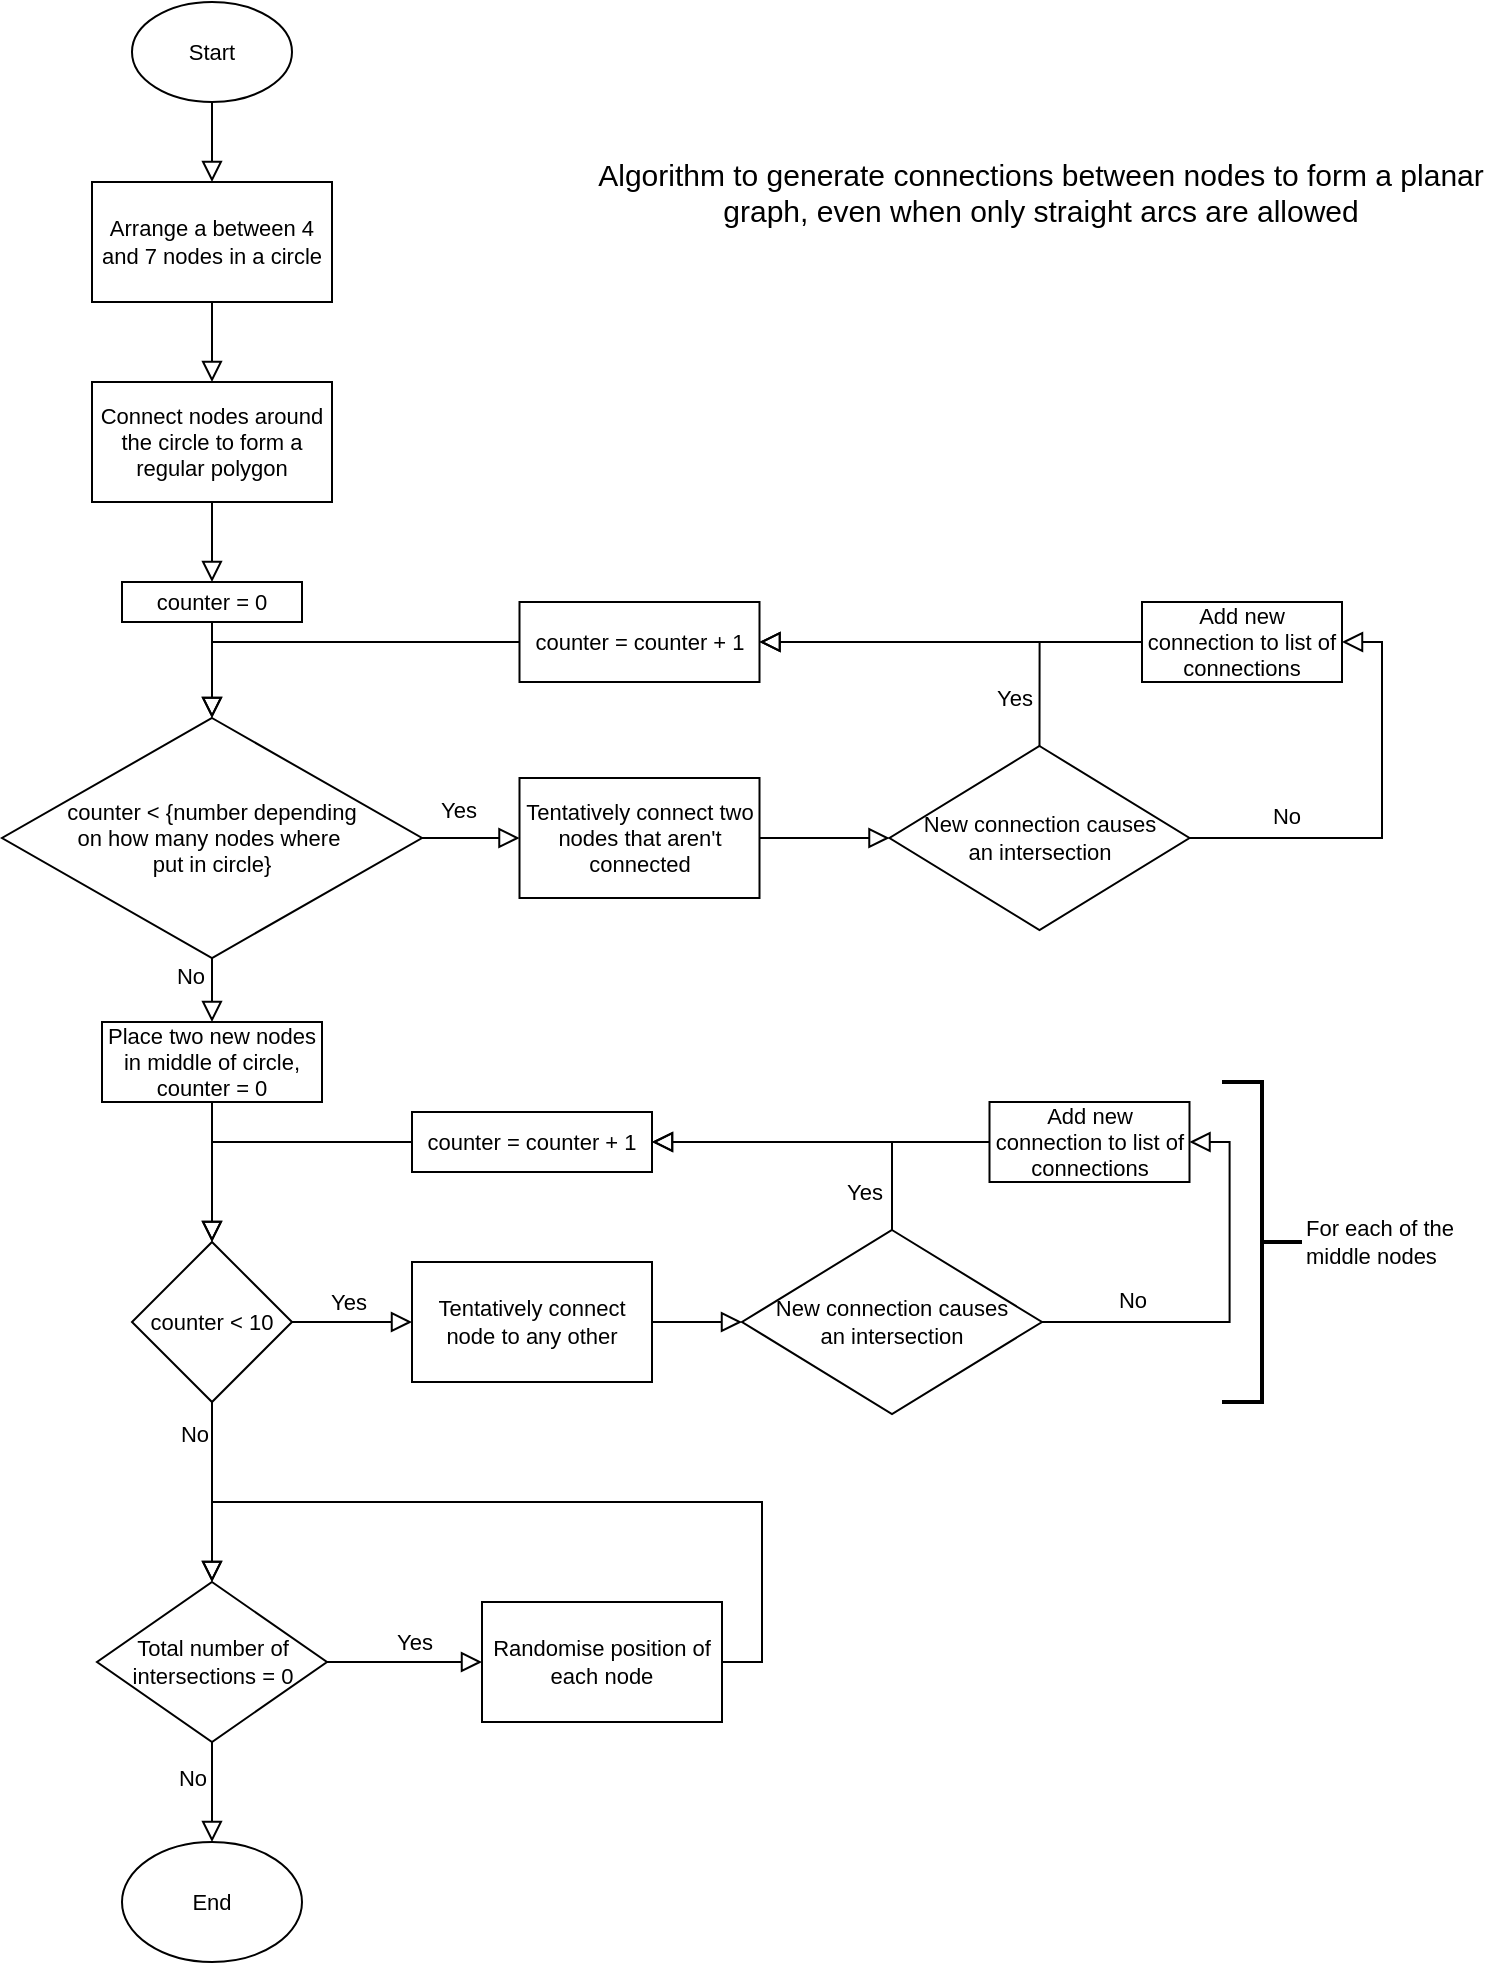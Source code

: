 <mxfile version="22.1.7" type="onedrive">
  <diagram id="C5RBs43oDa-KdzZeNtuy" name="Page-1">
    <mxGraphModel grid="1" page="1" gridSize="10" guides="1" tooltips="1" connect="1" arrows="1" fold="1" pageScale="1" pageWidth="827" pageHeight="1169" math="0" shadow="0">
      <root>
        <mxCell id="WIyWlLk6GJQsqaUBKTNV-0" />
        <mxCell id="WIyWlLk6GJQsqaUBKTNV-1" parent="WIyWlLk6GJQsqaUBKTNV-0" />
        <mxCell id="OhfcnGThwX1pYeev4To1-54" value="" style="edgeStyle=orthogonalEdgeStyle;shape=connector;rounded=0;orthogonalLoop=1;jettySize=auto;html=1;shadow=0;labelBackgroundColor=none;strokeColor=default;strokeWidth=1;align=center;verticalAlign=middle;fontFamily=Helvetica;fontSize=11;fontColor=default;endArrow=block;endFill=0;endSize=8;" edge="1" parent="WIyWlLk6GJQsqaUBKTNV-1" source="OhfcnGThwX1pYeev4To1-51" target="OhfcnGThwX1pYeev4To1-53">
          <mxGeometry relative="1" as="geometry" />
        </mxCell>
        <mxCell id="OhfcnGThwX1pYeev4To1-51" value="Start" style="ellipse;whiteSpace=wrap;html=1;fontFamily=Helvetica;fontSize=11;fontColor=default;" vertex="1" parent="WIyWlLk6GJQsqaUBKTNV-1">
          <mxGeometry x="75" y="10" width="80" height="50" as="geometry" />
        </mxCell>
        <mxCell id="OhfcnGThwX1pYeev4To1-56" value="" style="edgeStyle=orthogonalEdgeStyle;shape=connector;rounded=0;orthogonalLoop=1;jettySize=auto;html=1;shadow=0;labelBackgroundColor=none;strokeColor=default;strokeWidth=1;align=center;verticalAlign=middle;fontFamily=Helvetica;fontSize=11;fontColor=default;endArrow=block;endFill=0;endSize=8;deletable=1;" edge="1" parent="WIyWlLk6GJQsqaUBKTNV-1" source="OhfcnGThwX1pYeev4To1-53" target="OhfcnGThwX1pYeev4To1-55">
          <mxGeometry relative="1" as="geometry" />
        </mxCell>
        <mxCell id="OhfcnGThwX1pYeev4To1-53" value="Arrange a between 4 and 7 nodes in a circle" style="whiteSpace=wrap;html=1;fontSize=11;" vertex="1" parent="WIyWlLk6GJQsqaUBKTNV-1">
          <mxGeometry x="55" y="100" width="120" height="60" as="geometry" />
        </mxCell>
        <mxCell id="OhfcnGThwX1pYeev4To1-58" value="" style="edgeStyle=orthogonalEdgeStyle;shape=connector;rounded=0;orthogonalLoop=1;jettySize=auto;html=1;shadow=0;labelBackgroundColor=none;strokeColor=default;strokeWidth=1;align=center;verticalAlign=middle;fontFamily=Helvetica;fontSize=11;fontColor=default;endArrow=block;endFill=0;endSize=8;" edge="1" parent="WIyWlLk6GJQsqaUBKTNV-1" source="OhfcnGThwX1pYeev4To1-55" target="OhfcnGThwX1pYeev4To1-57">
          <mxGeometry relative="1" as="geometry" />
        </mxCell>
        <mxCell id="OhfcnGThwX1pYeev4To1-55" value="Connect nodes around the circle to form a regular polygon" style="whiteSpace=wrap;html=1;fontSize=11;" vertex="1" parent="WIyWlLk6GJQsqaUBKTNV-1">
          <mxGeometry x="55" y="200" width="120" height="60" as="geometry" />
        </mxCell>
        <mxCell id="OhfcnGThwX1pYeev4To1-60" value="" style="edgeStyle=orthogonalEdgeStyle;shape=connector;rounded=0;orthogonalLoop=1;jettySize=auto;html=1;shadow=0;labelBackgroundColor=none;strokeColor=default;strokeWidth=1;align=center;verticalAlign=middle;fontFamily=Helvetica;fontSize=11;fontColor=default;endArrow=block;endFill=0;endSize=8;" edge="1" parent="WIyWlLk6GJQsqaUBKTNV-1" source="OhfcnGThwX1pYeev4To1-57" target="OhfcnGThwX1pYeev4To1-59">
          <mxGeometry relative="1" as="geometry" />
        </mxCell>
        <mxCell id="OhfcnGThwX1pYeev4To1-57" value="counter = 0" style="whiteSpace=wrap;html=1;fontSize=11;" vertex="1" parent="WIyWlLk6GJQsqaUBKTNV-1">
          <mxGeometry x="70" y="300" width="90" height="20" as="geometry" />
        </mxCell>
        <mxCell id="OhfcnGThwX1pYeev4To1-63" value="" style="edgeStyle=orthogonalEdgeStyle;shape=connector;rounded=0;orthogonalLoop=1;jettySize=auto;html=1;shadow=0;labelBackgroundColor=none;strokeColor=default;strokeWidth=1;align=center;verticalAlign=middle;fontFamily=Helvetica;fontSize=11;fontColor=default;endArrow=block;endFill=0;endSize=8;" edge="1" parent="WIyWlLk6GJQsqaUBKTNV-1" source="OhfcnGThwX1pYeev4To1-59" target="OhfcnGThwX1pYeev4To1-62">
          <mxGeometry relative="1" as="geometry" />
        </mxCell>
        <mxCell id="OhfcnGThwX1pYeev4To1-64" value="Yes" style="edgeLabel;html=1;align=center;verticalAlign=middle;resizable=0;points=[];fontSize=11;fontFamily=Helvetica;fontColor=default;" vertex="1" connectable="0" parent="OhfcnGThwX1pYeev4To1-63">
          <mxGeometry x="-0.264" y="3" relative="1" as="geometry">
            <mxPoint y="-11" as="offset" />
          </mxGeometry>
        </mxCell>
        <mxCell id="OhfcnGThwX1pYeev4To1-82" style="edgeStyle=orthogonalEdgeStyle;shape=connector;rounded=0;orthogonalLoop=1;jettySize=auto;html=1;exitX=0.5;exitY=1;exitDx=0;exitDy=0;entryX=0.5;entryY=0;entryDx=0;entryDy=0;shadow=0;labelBackgroundColor=none;strokeColor=default;strokeWidth=1;align=center;verticalAlign=middle;fontFamily=Helvetica;fontSize=11;fontColor=default;endArrow=block;endFill=0;endSize=8;" edge="1" parent="WIyWlLk6GJQsqaUBKTNV-1" source="OhfcnGThwX1pYeev4To1-59" target="OhfcnGThwX1pYeev4To1-79">
          <mxGeometry relative="1" as="geometry" />
        </mxCell>
        <mxCell id="OhfcnGThwX1pYeev4To1-83" value="No" style="edgeLabel;html=1;align=center;verticalAlign=middle;resizable=0;points=[];fontSize=11;fontFamily=Helvetica;fontColor=default;" vertex="1" connectable="0" parent="OhfcnGThwX1pYeev4To1-82">
          <mxGeometry x="-0.283" y="-1" relative="1" as="geometry">
            <mxPoint x="-10" y="-3" as="offset" />
          </mxGeometry>
        </mxCell>
        <mxCell id="OhfcnGThwX1pYeev4To1-59" value="&lt;blockquote style=&quot;margin: 0 0 0 40px; border: none; padding: 0px;&quot;&gt;&lt;/blockquote&gt;&lt;span style=&quot;background-color: initial;&quot;&gt;&lt;div style=&quot;&quot;&gt;&lt;span style=&quot;background-color: initial;&quot;&gt;counter &amp;lt; {number depending&lt;/span&gt;&lt;/div&gt;&lt;div style=&quot;&quot;&gt;&lt;span style=&quot;background-color: initial;&quot;&gt;on&amp;nbsp;&lt;/span&gt;&lt;span style=&quot;background-color: initial;&quot;&gt;how many nodes where&amp;nbsp;&lt;/span&gt;&lt;/div&gt;&lt;div style=&quot;&quot;&gt;&lt;span style=&quot;background-color: initial;&quot;&gt;put in circle}&lt;/span&gt;&lt;/div&gt;&lt;/span&gt;" style="rhombus;whiteSpace=wrap;html=1;fontSize=11;" vertex="1" parent="WIyWlLk6GJQsqaUBKTNV-1">
          <mxGeometry x="10" y="368" width="210" height="120" as="geometry" />
        </mxCell>
        <mxCell id="OhfcnGThwX1pYeev4To1-66" value="" style="edgeStyle=orthogonalEdgeStyle;shape=connector;rounded=0;orthogonalLoop=1;jettySize=auto;html=1;shadow=0;labelBackgroundColor=none;strokeColor=default;strokeWidth=1;align=center;verticalAlign=middle;fontFamily=Helvetica;fontSize=11;fontColor=default;endArrow=block;endFill=0;endSize=8;" edge="1" parent="WIyWlLk6GJQsqaUBKTNV-1" source="OhfcnGThwX1pYeev4To1-62" target="OhfcnGThwX1pYeev4To1-65">
          <mxGeometry relative="1" as="geometry" />
        </mxCell>
        <mxCell id="OhfcnGThwX1pYeev4To1-62" value="Tentatively connect two nodes that aren&#39;t connected" style="whiteSpace=wrap;html=1;fontSize=11;" vertex="1" parent="WIyWlLk6GJQsqaUBKTNV-1">
          <mxGeometry x="268.75" y="398" width="120" height="60" as="geometry" />
        </mxCell>
        <mxCell id="OhfcnGThwX1pYeev4To1-72" value="" style="edgeStyle=orthogonalEdgeStyle;shape=connector;rounded=0;orthogonalLoop=1;jettySize=auto;html=1;shadow=0;labelBackgroundColor=none;strokeColor=default;strokeWidth=1;align=center;verticalAlign=middle;fontFamily=Helvetica;fontSize=11;fontColor=default;endArrow=block;endFill=0;endSize=8;entryX=1;entryY=0.5;entryDx=0;entryDy=0;exitX=0.5;exitY=0;exitDx=0;exitDy=0;" edge="1" parent="WIyWlLk6GJQsqaUBKTNV-1" source="OhfcnGThwX1pYeev4To1-65" target="OhfcnGThwX1pYeev4To1-71">
          <mxGeometry relative="1" as="geometry" />
        </mxCell>
        <mxCell id="OhfcnGThwX1pYeev4To1-78" value="Yes" style="edgeLabel;html=1;align=center;verticalAlign=middle;resizable=0;points=[];fontSize=11;fontFamily=Helvetica;fontColor=default;" vertex="1" connectable="0" parent="OhfcnGThwX1pYeev4To1-72">
          <mxGeometry x="0.042" relative="1" as="geometry">
            <mxPoint x="35" y="28" as="offset" />
          </mxGeometry>
        </mxCell>
        <mxCell id="OhfcnGThwX1pYeev4To1-75" style="edgeStyle=orthogonalEdgeStyle;shape=connector;rounded=0;orthogonalLoop=1;jettySize=auto;html=1;exitX=1;exitY=0.5;exitDx=0;exitDy=0;entryX=1;entryY=0.5;entryDx=0;entryDy=0;shadow=0;labelBackgroundColor=none;strokeColor=default;strokeWidth=1;align=center;verticalAlign=middle;fontFamily=Helvetica;fontSize=11;fontColor=default;endArrow=block;endFill=0;endSize=8;" edge="1" parent="WIyWlLk6GJQsqaUBKTNV-1" source="OhfcnGThwX1pYeev4To1-65" target="OhfcnGThwX1pYeev4To1-69">
          <mxGeometry relative="1" as="geometry" />
        </mxCell>
        <mxCell id="OhfcnGThwX1pYeev4To1-77" value="No" style="edgeLabel;html=1;align=center;verticalAlign=middle;resizable=0;points=[];fontSize=11;fontFamily=Helvetica;fontColor=default;" vertex="1" connectable="0" parent="OhfcnGThwX1pYeev4To1-75">
          <mxGeometry x="-0.566" y="2" relative="1" as="geometry">
            <mxPoint x="1" y="-9" as="offset" />
          </mxGeometry>
        </mxCell>
        <mxCell id="OhfcnGThwX1pYeev4To1-65" value="New connection causes&lt;br&gt;an intersection" style="rhombus;whiteSpace=wrap;html=1;fontSize=11;" vertex="1" parent="WIyWlLk6GJQsqaUBKTNV-1">
          <mxGeometry x="453.75" y="382" width="150" height="92" as="geometry" />
        </mxCell>
        <mxCell id="OhfcnGThwX1pYeev4To1-73" style="edgeStyle=orthogonalEdgeStyle;shape=connector;rounded=0;orthogonalLoop=1;jettySize=auto;html=1;exitX=0;exitY=0.5;exitDx=0;exitDy=0;entryX=1;entryY=0.5;entryDx=0;entryDy=0;shadow=0;labelBackgroundColor=none;strokeColor=default;strokeWidth=1;align=center;verticalAlign=middle;fontFamily=Helvetica;fontSize=11;fontColor=default;endArrow=block;endFill=0;endSize=8;" edge="1" parent="WIyWlLk6GJQsqaUBKTNV-1" source="OhfcnGThwX1pYeev4To1-69" target="OhfcnGThwX1pYeev4To1-71">
          <mxGeometry relative="1" as="geometry" />
        </mxCell>
        <mxCell id="OhfcnGThwX1pYeev4To1-69" value="Add new connection to list of connections" style="rounded=0;whiteSpace=wrap;html=1;fontFamily=Helvetica;fontSize=11;fontColor=default;" vertex="1" parent="WIyWlLk6GJQsqaUBKTNV-1">
          <mxGeometry x="580" y="310" width="100" height="40" as="geometry" />
        </mxCell>
        <mxCell id="OhfcnGThwX1pYeev4To1-74" style="edgeStyle=orthogonalEdgeStyle;shape=connector;rounded=0;orthogonalLoop=1;jettySize=auto;html=1;entryX=0.5;entryY=0;entryDx=0;entryDy=0;shadow=0;labelBackgroundColor=none;strokeColor=default;strokeWidth=1;align=center;verticalAlign=middle;fontFamily=Helvetica;fontSize=11;fontColor=default;endArrow=block;endFill=0;endSize=8;" edge="1" parent="WIyWlLk6GJQsqaUBKTNV-1" source="OhfcnGThwX1pYeev4To1-71" target="OhfcnGThwX1pYeev4To1-59">
          <mxGeometry relative="1" as="geometry" />
        </mxCell>
        <mxCell id="OhfcnGThwX1pYeev4To1-71" value="counter = counter + 1" style="whiteSpace=wrap;html=1;fontSize=11;" vertex="1" parent="WIyWlLk6GJQsqaUBKTNV-1">
          <mxGeometry x="268.75" y="310" width="120" height="40" as="geometry" />
        </mxCell>
        <mxCell id="OhfcnGThwX1pYeev4To1-88" value="" style="edgeStyle=orthogonalEdgeStyle;shape=connector;rounded=0;orthogonalLoop=1;jettySize=auto;html=1;shadow=0;labelBackgroundColor=none;strokeColor=default;strokeWidth=1;align=center;verticalAlign=middle;fontFamily=Helvetica;fontSize=11;fontColor=default;endArrow=block;endFill=0;endSize=8;" edge="1" parent="WIyWlLk6GJQsqaUBKTNV-1" source="OhfcnGThwX1pYeev4To1-79" target="OhfcnGThwX1pYeev4To1-87">
          <mxGeometry relative="1" as="geometry" />
        </mxCell>
        <mxCell id="OhfcnGThwX1pYeev4To1-79" value="Place two new nodes in middle of circle, counter = 0" style="whiteSpace=wrap;html=1;fontSize=11;" vertex="1" parent="WIyWlLk6GJQsqaUBKTNV-1">
          <mxGeometry x="60" y="520" width="110" height="40" as="geometry" />
        </mxCell>
        <mxCell id="OhfcnGThwX1pYeev4To1-90" value="" style="edgeStyle=orthogonalEdgeStyle;shape=connector;rounded=0;orthogonalLoop=1;jettySize=auto;html=1;shadow=0;labelBackgroundColor=none;strokeColor=default;strokeWidth=1;align=center;verticalAlign=middle;fontFamily=Helvetica;fontSize=11;fontColor=default;endArrow=block;endFill=0;endSize=8;" edge="1" parent="WIyWlLk6GJQsqaUBKTNV-1" source="OhfcnGThwX1pYeev4To1-87" target="OhfcnGThwX1pYeev4To1-89">
          <mxGeometry relative="1" as="geometry" />
        </mxCell>
        <mxCell id="OhfcnGThwX1pYeev4To1-91" value="Yes" style="edgeLabel;html=1;align=center;verticalAlign=middle;resizable=0;points=[];fontSize=11;fontFamily=Helvetica;fontColor=default;" vertex="1" connectable="0" parent="OhfcnGThwX1pYeev4To1-90">
          <mxGeometry x="-0.085" y="3" relative="1" as="geometry">
            <mxPoint y="-7" as="offset" />
          </mxGeometry>
        </mxCell>
        <mxCell id="OhfcnGThwX1pYeev4To1-115" value="" style="edgeStyle=orthogonalEdgeStyle;shape=connector;rounded=0;orthogonalLoop=1;jettySize=auto;html=1;shadow=0;labelBackgroundColor=none;strokeColor=default;strokeWidth=1;align=center;verticalAlign=middle;fontFamily=Helvetica;fontSize=11;fontColor=default;endArrow=block;endFill=0;endSize=8;" edge="1" parent="WIyWlLk6GJQsqaUBKTNV-1" source="OhfcnGThwX1pYeev4To1-87" target="OhfcnGThwX1pYeev4To1-114">
          <mxGeometry relative="1" as="geometry" />
        </mxCell>
        <mxCell id="VEONM4AJznaABXATjV39-0" value="No" style="edgeLabel;html=1;align=center;verticalAlign=middle;resizable=0;points=[];" connectable="0" vertex="1" parent="OhfcnGThwX1pYeev4To1-115">
          <mxGeometry x="-0.533" y="-3" relative="1" as="geometry">
            <mxPoint x="-6" y="-5" as="offset" />
          </mxGeometry>
        </mxCell>
        <mxCell id="OhfcnGThwX1pYeev4To1-87" value="counter &amp;lt; 10" style="rhombus;whiteSpace=wrap;html=1;fontSize=11;" vertex="1" parent="WIyWlLk6GJQsqaUBKTNV-1">
          <mxGeometry x="75" y="630" width="80" height="80" as="geometry" />
        </mxCell>
        <mxCell id="OhfcnGThwX1pYeev4To1-112" style="edgeStyle=orthogonalEdgeStyle;shape=connector;rounded=0;orthogonalLoop=1;jettySize=auto;html=1;exitX=1;exitY=0.5;exitDx=0;exitDy=0;entryX=0;entryY=0.5;entryDx=0;entryDy=0;shadow=0;labelBackgroundColor=none;strokeColor=default;strokeWidth=1;align=center;verticalAlign=middle;fontFamily=Helvetica;fontSize=11;fontColor=default;endArrow=block;endFill=0;endSize=8;" edge="1" parent="WIyWlLk6GJQsqaUBKTNV-1" source="OhfcnGThwX1pYeev4To1-89" target="OhfcnGThwX1pYeev4To1-106">
          <mxGeometry relative="1" as="geometry" />
        </mxCell>
        <mxCell id="OhfcnGThwX1pYeev4To1-89" value="Tentatively connect node to any other" style="whiteSpace=wrap;html=1;fontSize=11;" vertex="1" parent="WIyWlLk6GJQsqaUBKTNV-1">
          <mxGeometry x="215" y="640" width="120" height="60" as="geometry" />
        </mxCell>
        <mxCell id="OhfcnGThwX1pYeev4To1-92" value="For each of the&lt;br&gt;middle nodes" style="strokeWidth=2;html=1;shape=mxgraph.flowchart.annotation_2;align=left;labelPosition=right;pointerEvents=1;fontFamily=Helvetica;fontSize=11;fontColor=default;rotation=0;flipH=1;" vertex="1" parent="WIyWlLk6GJQsqaUBKTNV-1">
          <mxGeometry x="620" y="550" width="40" height="160" as="geometry" />
        </mxCell>
        <mxCell id="OhfcnGThwX1pYeev4To1-104" style="edgeStyle=orthogonalEdgeStyle;shape=connector;rounded=0;orthogonalLoop=1;jettySize=auto;html=1;exitX=1;exitY=0.5;exitDx=0;exitDy=0;entryX=1;entryY=0.5;entryDx=0;entryDy=0;shadow=0;labelBackgroundColor=none;strokeColor=default;strokeWidth=1;align=center;verticalAlign=middle;fontFamily=Helvetica;fontSize=11;fontColor=default;endArrow=block;endFill=0;endSize=8;" edge="1" parent="WIyWlLk6GJQsqaUBKTNV-1" source="OhfcnGThwX1pYeev4To1-106" target="OhfcnGThwX1pYeev4To1-108">
          <mxGeometry relative="1" as="geometry" />
        </mxCell>
        <mxCell id="OhfcnGThwX1pYeev4To1-105" value="No" style="edgeLabel;html=1;align=center;verticalAlign=middle;resizable=0;points=[];fontSize=11;fontFamily=Helvetica;fontColor=default;" vertex="1" connectable="0" parent="OhfcnGThwX1pYeev4To1-104">
          <mxGeometry x="-0.566" y="2" relative="1" as="geometry">
            <mxPoint x="1" y="-9" as="offset" />
          </mxGeometry>
        </mxCell>
        <mxCell id="OhfcnGThwX1pYeev4To1-110" style="edgeStyle=orthogonalEdgeStyle;shape=connector;rounded=0;orthogonalLoop=1;jettySize=auto;html=1;exitX=0.5;exitY=0;exitDx=0;exitDy=0;entryX=1;entryY=0.5;entryDx=0;entryDy=0;shadow=0;labelBackgroundColor=none;strokeColor=default;strokeWidth=1;align=center;verticalAlign=middle;fontFamily=Helvetica;fontSize=11;fontColor=default;endArrow=block;endFill=0;endSize=8;" edge="1" parent="WIyWlLk6GJQsqaUBKTNV-1" source="OhfcnGThwX1pYeev4To1-106" target="OhfcnGThwX1pYeev4To1-109">
          <mxGeometry relative="1" as="geometry" />
        </mxCell>
        <mxCell id="OhfcnGThwX1pYeev4To1-111" value="Yes" style="edgeLabel;html=1;align=center;verticalAlign=middle;resizable=0;points=[];fontSize=11;fontFamily=Helvetica;fontColor=default;" vertex="1" connectable="0" parent="OhfcnGThwX1pYeev4To1-110">
          <mxGeometry x="-0.684" y="1" relative="1" as="geometry">
            <mxPoint x="-13" y="7" as="offset" />
          </mxGeometry>
        </mxCell>
        <mxCell id="OhfcnGThwX1pYeev4To1-106" value="New connection causes&lt;br&gt;an intersection" style="rhombus;whiteSpace=wrap;html=1;fontSize=11;" vertex="1" parent="WIyWlLk6GJQsqaUBKTNV-1">
          <mxGeometry x="380" y="624" width="150" height="92" as="geometry" />
        </mxCell>
        <mxCell id="OhfcnGThwX1pYeev4To1-107" style="edgeStyle=orthogonalEdgeStyle;shape=connector;rounded=0;orthogonalLoop=1;jettySize=auto;html=1;exitX=0;exitY=0.5;exitDx=0;exitDy=0;entryX=1;entryY=0.5;entryDx=0;entryDy=0;shadow=0;labelBackgroundColor=none;strokeColor=default;strokeWidth=1;align=center;verticalAlign=middle;fontFamily=Helvetica;fontSize=11;fontColor=default;endArrow=block;endFill=0;endSize=8;" edge="1" parent="WIyWlLk6GJQsqaUBKTNV-1" source="OhfcnGThwX1pYeev4To1-108" target="OhfcnGThwX1pYeev4To1-109">
          <mxGeometry relative="1" as="geometry" />
        </mxCell>
        <mxCell id="OhfcnGThwX1pYeev4To1-108" value="Add new connection to list of connections" style="rounded=0;whiteSpace=wrap;html=1;fontFamily=Helvetica;fontSize=11;fontColor=default;" vertex="1" parent="WIyWlLk6GJQsqaUBKTNV-1">
          <mxGeometry x="503.75" y="560" width="100" height="40" as="geometry" />
        </mxCell>
        <mxCell id="OhfcnGThwX1pYeev4To1-113" style="edgeStyle=orthogonalEdgeStyle;shape=connector;rounded=0;orthogonalLoop=1;jettySize=auto;html=1;exitX=0;exitY=0.5;exitDx=0;exitDy=0;entryX=0.5;entryY=0;entryDx=0;entryDy=0;shadow=0;labelBackgroundColor=none;strokeColor=default;strokeWidth=1;align=center;verticalAlign=middle;fontFamily=Helvetica;fontSize=11;fontColor=default;endArrow=block;endFill=0;endSize=8;" edge="1" parent="WIyWlLk6GJQsqaUBKTNV-1" source="OhfcnGThwX1pYeev4To1-109" target="OhfcnGThwX1pYeev4To1-87">
          <mxGeometry relative="1" as="geometry" />
        </mxCell>
        <mxCell id="OhfcnGThwX1pYeev4To1-109" value="counter = counter + 1" style="whiteSpace=wrap;html=1;fontSize=11;" vertex="1" parent="WIyWlLk6GJQsqaUBKTNV-1">
          <mxGeometry x="215" y="565" width="120" height="30" as="geometry" />
        </mxCell>
        <mxCell id="OhfcnGThwX1pYeev4To1-118" value="" style="edgeStyle=orthogonalEdgeStyle;shape=connector;rounded=0;orthogonalLoop=1;jettySize=auto;html=1;shadow=0;labelBackgroundColor=none;strokeColor=default;strokeWidth=1;align=center;verticalAlign=middle;fontFamily=Helvetica;fontSize=11;fontColor=default;endArrow=block;endFill=0;endSize=8;" edge="1" parent="WIyWlLk6GJQsqaUBKTNV-1" source="OhfcnGThwX1pYeev4To1-114" target="OhfcnGThwX1pYeev4To1-117">
          <mxGeometry relative="1" as="geometry" />
        </mxCell>
        <mxCell id="OhfcnGThwX1pYeev4To1-120" value="Yes" style="edgeLabel;html=1;align=center;verticalAlign=middle;resizable=0;points=[];fontSize=11;fontFamily=Helvetica;fontColor=default;" vertex="1" connectable="0" parent="OhfcnGThwX1pYeev4To1-118">
          <mxGeometry x="0.136" relative="1" as="geometry">
            <mxPoint x="-1" y="-10" as="offset" />
          </mxGeometry>
        </mxCell>
        <mxCell id="OhfcnGThwX1pYeev4To1-122" style="edgeStyle=orthogonalEdgeStyle;shape=connector;rounded=0;orthogonalLoop=1;jettySize=auto;html=1;exitX=0.5;exitY=1;exitDx=0;exitDy=0;shadow=0;labelBackgroundColor=none;strokeColor=default;strokeWidth=1;align=center;verticalAlign=middle;fontFamily=Helvetica;fontSize=11;fontColor=default;endArrow=block;endFill=0;endSize=8;entryX=0.5;entryY=0;entryDx=0;entryDy=0;" edge="1" parent="WIyWlLk6GJQsqaUBKTNV-1" source="OhfcnGThwX1pYeev4To1-114" target="OhfcnGThwX1pYeev4To1-124">
          <mxGeometry relative="1" as="geometry">
            <mxPoint x="115.037" y="940" as="targetPoint" />
          </mxGeometry>
        </mxCell>
        <mxCell id="OhfcnGThwX1pYeev4To1-123" value="No" style="edgeLabel;html=1;align=center;verticalAlign=middle;resizable=0;points=[];fontSize=11;fontFamily=Helvetica;fontColor=default;" vertex="1" connectable="0" parent="OhfcnGThwX1pYeev4To1-122">
          <mxGeometry x="-0.376" y="4" relative="1" as="geometry">
            <mxPoint x="-14" y="2" as="offset" />
          </mxGeometry>
        </mxCell>
        <mxCell id="OhfcnGThwX1pYeev4To1-114" value="Total number of intersections = 0" style="rhombus;whiteSpace=wrap;html=1;fontSize=11;" vertex="1" parent="WIyWlLk6GJQsqaUBKTNV-1">
          <mxGeometry x="57.5" y="800" width="115" height="80" as="geometry" />
        </mxCell>
        <mxCell id="OhfcnGThwX1pYeev4To1-119" style="edgeStyle=orthogonalEdgeStyle;shape=connector;rounded=0;orthogonalLoop=1;jettySize=auto;html=1;exitX=1;exitY=0.5;exitDx=0;exitDy=0;entryX=0.5;entryY=0;entryDx=0;entryDy=0;shadow=0;labelBackgroundColor=none;strokeColor=default;strokeWidth=1;align=center;verticalAlign=middle;fontFamily=Helvetica;fontSize=11;fontColor=default;endArrow=block;endFill=0;endSize=8;" edge="1" parent="WIyWlLk6GJQsqaUBKTNV-1" source="OhfcnGThwX1pYeev4To1-117" target="OhfcnGThwX1pYeev4To1-114">
          <mxGeometry relative="1" as="geometry">
            <Array as="points">
              <mxPoint x="390" y="840" />
              <mxPoint x="390" y="760" />
              <mxPoint x="115" y="760" />
            </Array>
          </mxGeometry>
        </mxCell>
        <mxCell id="OhfcnGThwX1pYeev4To1-117" value="Randomise position of each node" style="whiteSpace=wrap;html=1;fontSize=11;" vertex="1" parent="WIyWlLk6GJQsqaUBKTNV-1">
          <mxGeometry x="250" y="810" width="120" height="60" as="geometry" />
        </mxCell>
        <mxCell id="OhfcnGThwX1pYeev4To1-124" value="End" style="ellipse;whiteSpace=wrap;html=1;fontFamily=Helvetica;fontSize=11;fontColor=default;" vertex="1" parent="WIyWlLk6GJQsqaUBKTNV-1">
          <mxGeometry x="70" y="930" width="90" height="60" as="geometry" />
        </mxCell>
        <mxCell id="OhfcnGThwX1pYeev4To1-125" value="&lt;font style=&quot;font-size: 15px;&quot;&gt;Algorithm to generate connections between nodes to form a planar &lt;br&gt;graph, even when only straight arcs are allowed&lt;/font&gt;" style="text;html=1;align=center;verticalAlign=middle;resizable=0;points=[];autosize=1;strokeColor=none;fillColor=none;fontSize=11;fontFamily=Helvetica;fontColor=default;" vertex="1" parent="WIyWlLk6GJQsqaUBKTNV-1">
          <mxGeometry x="293.75" y="80" width="470" height="50" as="geometry" />
        </mxCell>
      </root>
    </mxGraphModel>
  </diagram>
</mxfile>
